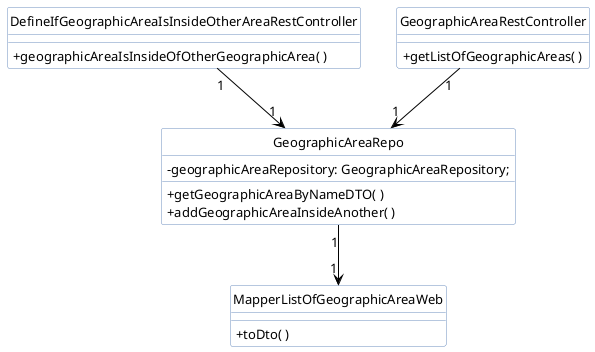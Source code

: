 @startuml

skinparam class {
    HeaderBackgroundColor #DAE8FC
	BackgroundColor White
	ArrowColor black
	BorderColor 6C8EBF
	FontSize 15
	headerFontColor 6C8EBF
	style Frame
	FontName Arial Rounded MT Bold

	}
hide circle

skinparam classAttributeIconSize 0

skinparam classAttributeFontSize 13

skinparam shadowing false

skinparam defaultFontName Segoe UI

class DefineIfGeographicAreaIsInsideOtherAreaRestController{

+ geographicAreaIsInsideOfOtherGeographicArea( )

}

class GeographicAreaRestController{

+ getListOfGeographicAreas( )

}

class GeographicAreaRepo {
- geographicAreaRepository: GeographicAreaRepository;

+ getGeographicAreaByNameDTO( )
+ addGeographicAreaInsideAnother( )

}

class MapperListOfGeographicAreaWeb {

+ toDto( )

}

GeographicAreaRestController "1" -down-> "1" GeographicAreaRepo

DefineIfGeographicAreaIsInsideOtherAreaRestController "1" -down-> "1" GeographicAreaRepo

GeographicAreaRepo "1" -down-> "1" MapperListOfGeographicAreaWeb

@enduml